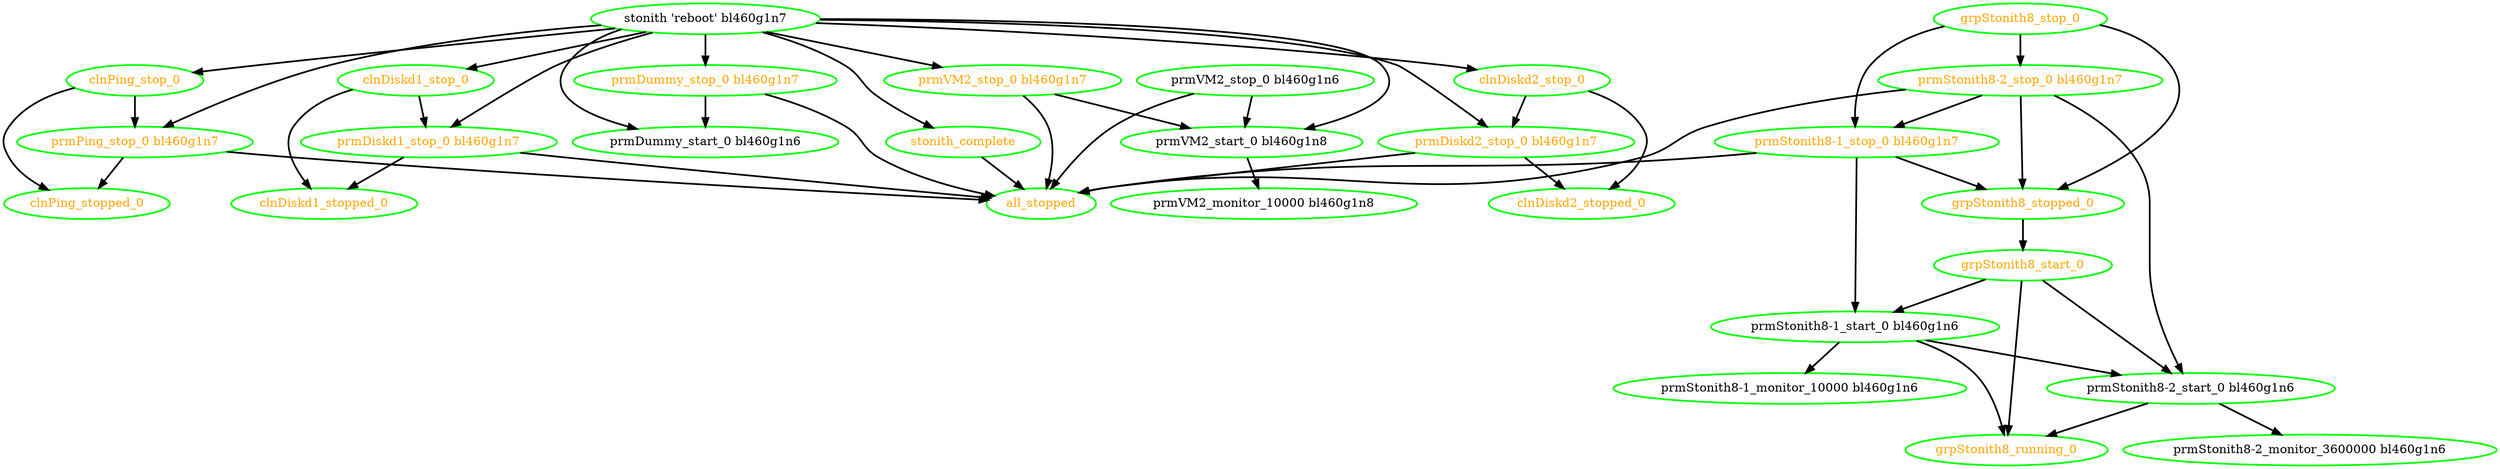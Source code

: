  digraph "g" {
"all_stopped" [ style=bold color="green" fontcolor="orange"]
"clnDiskd1_stop_0" -> "clnDiskd1_stopped_0" [ style = bold]
"clnDiskd1_stop_0" -> "prmDiskd1_stop_0 bl460g1n7" [ style = bold]
"clnDiskd1_stop_0" [ style=bold color="green" fontcolor="orange"]
"clnDiskd1_stopped_0" [ style=bold color="green" fontcolor="orange"]
"clnDiskd2_stop_0" -> "clnDiskd2_stopped_0" [ style = bold]
"clnDiskd2_stop_0" -> "prmDiskd2_stop_0 bl460g1n7" [ style = bold]
"clnDiskd2_stop_0" [ style=bold color="green" fontcolor="orange"]
"clnDiskd2_stopped_0" [ style=bold color="green" fontcolor="orange"]
"clnPing_stop_0" -> "clnPing_stopped_0" [ style = bold]
"clnPing_stop_0" -> "prmPing_stop_0 bl460g1n7" [ style = bold]
"clnPing_stop_0" [ style=bold color="green" fontcolor="orange"]
"clnPing_stopped_0" [ style=bold color="green" fontcolor="orange"]
"grpStonith8_running_0" [ style=bold color="green" fontcolor="orange"]
"grpStonith8_start_0" -> "grpStonith8_running_0" [ style = bold]
"grpStonith8_start_0" -> "prmStonith8-1_start_0 bl460g1n6" [ style = bold]
"grpStonith8_start_0" -> "prmStonith8-2_start_0 bl460g1n6" [ style = bold]
"grpStonith8_start_0" [ style=bold color="green" fontcolor="orange"]
"grpStonith8_stop_0" -> "grpStonith8_stopped_0" [ style = bold]
"grpStonith8_stop_0" -> "prmStonith8-1_stop_0 bl460g1n7" [ style = bold]
"grpStonith8_stop_0" -> "prmStonith8-2_stop_0 bl460g1n7" [ style = bold]
"grpStonith8_stop_0" [ style=bold color="green" fontcolor="orange"]
"grpStonith8_stopped_0" -> "grpStonith8_start_0" [ style = bold]
"grpStonith8_stopped_0" [ style=bold color="green" fontcolor="orange"]
"prmDiskd1_stop_0 bl460g1n7" -> "all_stopped" [ style = bold]
"prmDiskd1_stop_0 bl460g1n7" -> "clnDiskd1_stopped_0" [ style = bold]
"prmDiskd1_stop_0 bl460g1n7" [ style=bold color="green" fontcolor="orange"]
"prmDiskd2_stop_0 bl460g1n7" -> "all_stopped" [ style = bold]
"prmDiskd2_stop_0 bl460g1n7" -> "clnDiskd2_stopped_0" [ style = bold]
"prmDiskd2_stop_0 bl460g1n7" [ style=bold color="green" fontcolor="orange"]
"prmDummy_start_0 bl460g1n6" [ style=bold color="green" fontcolor="black"]
"prmDummy_stop_0 bl460g1n7" -> "all_stopped" [ style = bold]
"prmDummy_stop_0 bl460g1n7" -> "prmDummy_start_0 bl460g1n6" [ style = bold]
"prmDummy_stop_0 bl460g1n7" [ style=bold color="green" fontcolor="orange"]
"prmPing_stop_0 bl460g1n7" -> "all_stopped" [ style = bold]
"prmPing_stop_0 bl460g1n7" -> "clnPing_stopped_0" [ style = bold]
"prmPing_stop_0 bl460g1n7" [ style=bold color="green" fontcolor="orange"]
"prmStonith8-1_monitor_10000 bl460g1n6" [ style=bold color="green" fontcolor="black"]
"prmStonith8-1_start_0 bl460g1n6" -> "grpStonith8_running_0" [ style = bold]
"prmStonith8-1_start_0 bl460g1n6" -> "prmStonith8-1_monitor_10000 bl460g1n6" [ style = bold]
"prmStonith8-1_start_0 bl460g1n6" -> "prmStonith8-2_start_0 bl460g1n6" [ style = bold]
"prmStonith8-1_start_0 bl460g1n6" [ style=bold color="green" fontcolor="black"]
"prmStonith8-1_stop_0 bl460g1n7" -> "all_stopped" [ style = bold]
"prmStonith8-1_stop_0 bl460g1n7" -> "grpStonith8_stopped_0" [ style = bold]
"prmStonith8-1_stop_0 bl460g1n7" -> "prmStonith8-1_start_0 bl460g1n6" [ style = bold]
"prmStonith8-1_stop_0 bl460g1n7" [ style=bold color="green" fontcolor="orange"]
"prmStonith8-2_monitor_3600000 bl460g1n6" [ style=bold color="green" fontcolor="black"]
"prmStonith8-2_start_0 bl460g1n6" -> "grpStonith8_running_0" [ style = bold]
"prmStonith8-2_start_0 bl460g1n6" -> "prmStonith8-2_monitor_3600000 bl460g1n6" [ style = bold]
"prmStonith8-2_start_0 bl460g1n6" [ style=bold color="green" fontcolor="black"]
"prmStonith8-2_stop_0 bl460g1n7" -> "all_stopped" [ style = bold]
"prmStonith8-2_stop_0 bl460g1n7" -> "grpStonith8_stopped_0" [ style = bold]
"prmStonith8-2_stop_0 bl460g1n7" -> "prmStonith8-1_stop_0 bl460g1n7" [ style = bold]
"prmStonith8-2_stop_0 bl460g1n7" -> "prmStonith8-2_start_0 bl460g1n6" [ style = bold]
"prmStonith8-2_stop_0 bl460g1n7" [ style=bold color="green" fontcolor="orange"]
"prmVM2_monitor_10000 bl460g1n8" [ style=bold color="green" fontcolor="black"]
"prmVM2_start_0 bl460g1n8" -> "prmVM2_monitor_10000 bl460g1n8" [ style = bold]
"prmVM2_start_0 bl460g1n8" [ style=bold color="green" fontcolor="black"]
"prmVM2_stop_0 bl460g1n6" -> "all_stopped" [ style = bold]
"prmVM2_stop_0 bl460g1n6" -> "prmVM2_start_0 bl460g1n8" [ style = bold]
"prmVM2_stop_0 bl460g1n6" [ style=bold color="green" fontcolor="black"]
"prmVM2_stop_0 bl460g1n7" -> "all_stopped" [ style = bold]
"prmVM2_stop_0 bl460g1n7" -> "prmVM2_start_0 bl460g1n8" [ style = bold]
"prmVM2_stop_0 bl460g1n7" [ style=bold color="green" fontcolor="orange"]
"stonith 'reboot' bl460g1n7" -> "clnDiskd1_stop_0" [ style = bold]
"stonith 'reboot' bl460g1n7" -> "clnDiskd2_stop_0" [ style = bold]
"stonith 'reboot' bl460g1n7" -> "clnPing_stop_0" [ style = bold]
"stonith 'reboot' bl460g1n7" -> "prmDiskd1_stop_0 bl460g1n7" [ style = bold]
"stonith 'reboot' bl460g1n7" -> "prmDiskd2_stop_0 bl460g1n7" [ style = bold]
"stonith 'reboot' bl460g1n7" -> "prmDummy_start_0 bl460g1n6" [ style = bold]
"stonith 'reboot' bl460g1n7" -> "prmDummy_stop_0 bl460g1n7" [ style = bold]
"stonith 'reboot' bl460g1n7" -> "prmPing_stop_0 bl460g1n7" [ style = bold]
"stonith 'reboot' bl460g1n7" -> "prmVM2_start_0 bl460g1n8" [ style = bold]
"stonith 'reboot' bl460g1n7" -> "prmVM2_stop_0 bl460g1n7" [ style = bold]
"stonith 'reboot' bl460g1n7" -> "stonith_complete" [ style = bold]
"stonith 'reboot' bl460g1n7" [ style=bold color="green" fontcolor="black"]
"stonith_complete" -> "all_stopped" [ style = bold]
"stonith_complete" [ style=bold color="green" fontcolor="orange"]
}
